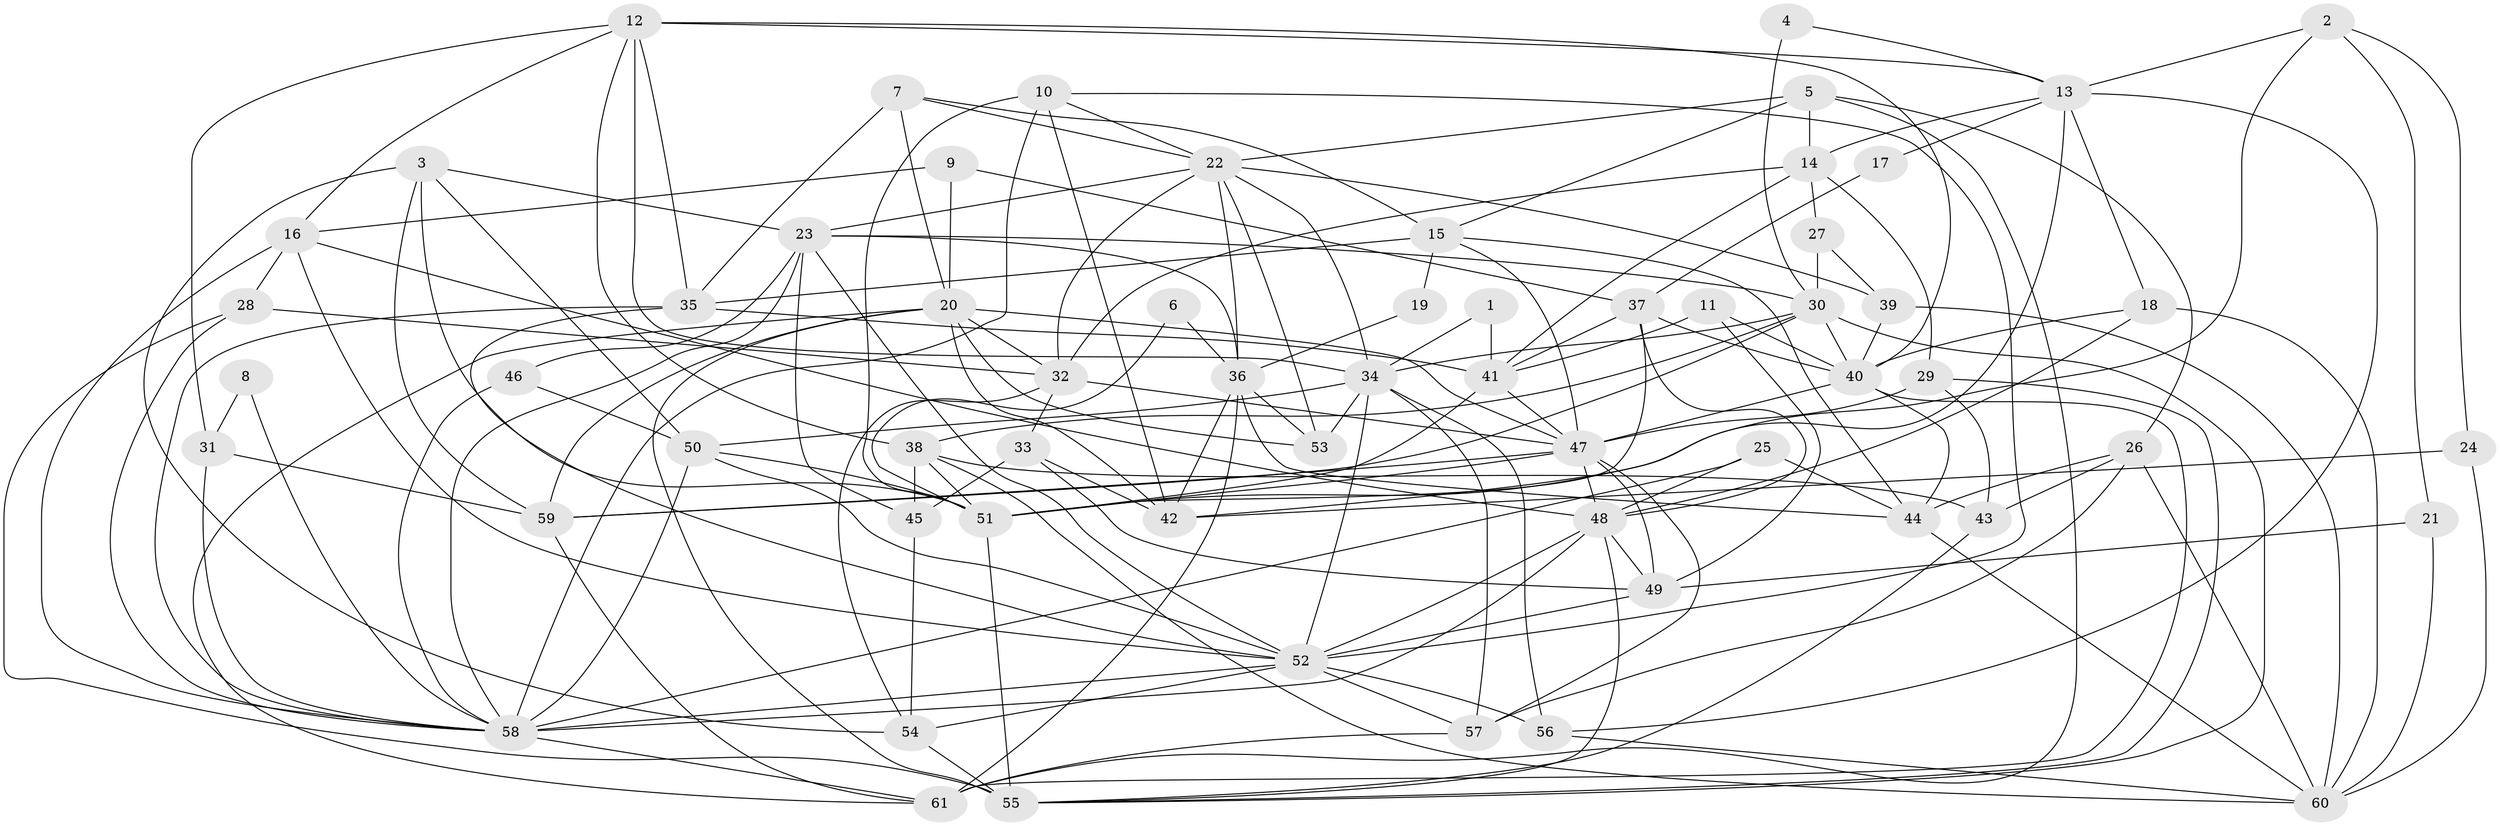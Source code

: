 // original degree distribution, {5: 0.18032786885245902, 4: 0.2459016393442623, 2: 0.1721311475409836, 9: 0.00819672131147541, 3: 0.2540983606557377, 8: 0.03278688524590164, 6: 0.07377049180327869, 7: 0.03278688524590164}
// Generated by graph-tools (version 1.1) at 2025/50/03/09/25 03:50:06]
// undirected, 61 vertices, 172 edges
graph export_dot {
graph [start="1"]
  node [color=gray90,style=filled];
  1;
  2;
  3;
  4;
  5;
  6;
  7;
  8;
  9;
  10;
  11;
  12;
  13;
  14;
  15;
  16;
  17;
  18;
  19;
  20;
  21;
  22;
  23;
  24;
  25;
  26;
  27;
  28;
  29;
  30;
  31;
  32;
  33;
  34;
  35;
  36;
  37;
  38;
  39;
  40;
  41;
  42;
  43;
  44;
  45;
  46;
  47;
  48;
  49;
  50;
  51;
  52;
  53;
  54;
  55;
  56;
  57;
  58;
  59;
  60;
  61;
  1 -- 34 [weight=1.0];
  1 -- 41 [weight=1.0];
  2 -- 13 [weight=1.0];
  2 -- 21 [weight=1.0];
  2 -- 24 [weight=1.0];
  2 -- 51 [weight=1.0];
  3 -- 23 [weight=1.0];
  3 -- 50 [weight=1.0];
  3 -- 51 [weight=1.0];
  3 -- 54 [weight=1.0];
  3 -- 59 [weight=1.0];
  4 -- 13 [weight=1.0];
  4 -- 30 [weight=1.0];
  5 -- 14 [weight=1.0];
  5 -- 15 [weight=1.0];
  5 -- 22 [weight=1.0];
  5 -- 26 [weight=1.0];
  5 -- 61 [weight=1.0];
  6 -- 36 [weight=1.0];
  6 -- 51 [weight=1.0];
  7 -- 15 [weight=1.0];
  7 -- 20 [weight=1.0];
  7 -- 22 [weight=1.0];
  7 -- 35 [weight=1.0];
  8 -- 31 [weight=1.0];
  8 -- 58 [weight=1.0];
  9 -- 16 [weight=1.0];
  9 -- 20 [weight=1.0];
  9 -- 37 [weight=1.0];
  10 -- 22 [weight=1.0];
  10 -- 42 [weight=1.0];
  10 -- 51 [weight=1.0];
  10 -- 52 [weight=1.0];
  10 -- 58 [weight=2.0];
  11 -- 40 [weight=1.0];
  11 -- 41 [weight=1.0];
  11 -- 49 [weight=1.0];
  12 -- 13 [weight=1.0];
  12 -- 16 [weight=1.0];
  12 -- 31 [weight=1.0];
  12 -- 34 [weight=2.0];
  12 -- 35 [weight=1.0];
  12 -- 38 [weight=1.0];
  12 -- 40 [weight=1.0];
  13 -- 14 [weight=1.0];
  13 -- 17 [weight=1.0];
  13 -- 18 [weight=1.0];
  13 -- 42 [weight=1.0];
  13 -- 56 [weight=1.0];
  14 -- 27 [weight=1.0];
  14 -- 29 [weight=1.0];
  14 -- 32 [weight=1.0];
  14 -- 41 [weight=1.0];
  15 -- 19 [weight=1.0];
  15 -- 35 [weight=1.0];
  15 -- 44 [weight=1.0];
  15 -- 47 [weight=1.0];
  16 -- 28 [weight=1.0];
  16 -- 48 [weight=1.0];
  16 -- 52 [weight=1.0];
  16 -- 58 [weight=1.0];
  17 -- 37 [weight=1.0];
  18 -- 40 [weight=1.0];
  18 -- 48 [weight=1.0];
  18 -- 60 [weight=1.0];
  19 -- 36 [weight=1.0];
  20 -- 32 [weight=1.0];
  20 -- 42 [weight=1.0];
  20 -- 47 [weight=2.0];
  20 -- 53 [weight=1.0];
  20 -- 55 [weight=1.0];
  20 -- 59 [weight=1.0];
  20 -- 61 [weight=1.0];
  21 -- 49 [weight=1.0];
  21 -- 60 [weight=1.0];
  22 -- 23 [weight=1.0];
  22 -- 32 [weight=1.0];
  22 -- 34 [weight=1.0];
  22 -- 36 [weight=1.0];
  22 -- 39 [weight=1.0];
  22 -- 53 [weight=1.0];
  23 -- 30 [weight=1.0];
  23 -- 36 [weight=1.0];
  23 -- 45 [weight=1.0];
  23 -- 46 [weight=1.0];
  23 -- 52 [weight=1.0];
  23 -- 58 [weight=1.0];
  24 -- 42 [weight=1.0];
  24 -- 60 [weight=1.0];
  25 -- 44 [weight=1.0];
  25 -- 48 [weight=1.0];
  25 -- 58 [weight=1.0];
  26 -- 43 [weight=1.0];
  26 -- 44 [weight=1.0];
  26 -- 57 [weight=1.0];
  26 -- 60 [weight=1.0];
  27 -- 30 [weight=1.0];
  27 -- 39 [weight=1.0];
  28 -- 32 [weight=1.0];
  28 -- 55 [weight=1.0];
  28 -- 58 [weight=1.0];
  29 -- 43 [weight=1.0];
  29 -- 47 [weight=1.0];
  29 -- 55 [weight=1.0];
  30 -- 34 [weight=1.0];
  30 -- 38 [weight=1.0];
  30 -- 40 [weight=1.0];
  30 -- 55 [weight=1.0];
  30 -- 59 [weight=1.0];
  31 -- 58 [weight=1.0];
  31 -- 59 [weight=1.0];
  32 -- 33 [weight=1.0];
  32 -- 47 [weight=1.0];
  32 -- 54 [weight=1.0];
  33 -- 42 [weight=1.0];
  33 -- 45 [weight=1.0];
  33 -- 49 [weight=1.0];
  34 -- 50 [weight=1.0];
  34 -- 52 [weight=1.0];
  34 -- 53 [weight=1.0];
  34 -- 56 [weight=1.0];
  34 -- 57 [weight=1.0];
  35 -- 41 [weight=1.0];
  35 -- 52 [weight=1.0];
  35 -- 58 [weight=1.0];
  36 -- 42 [weight=1.0];
  36 -- 44 [weight=1.0];
  36 -- 53 [weight=1.0];
  36 -- 61 [weight=1.0];
  37 -- 40 [weight=1.0];
  37 -- 41 [weight=1.0];
  37 -- 48 [weight=1.0];
  37 -- 51 [weight=1.0];
  38 -- 43 [weight=1.0];
  38 -- 45 [weight=1.0];
  38 -- 51 [weight=1.0];
  38 -- 60 [weight=1.0];
  39 -- 40 [weight=1.0];
  39 -- 60 [weight=1.0];
  40 -- 44 [weight=1.0];
  40 -- 47 [weight=1.0];
  40 -- 61 [weight=1.0];
  41 -- 47 [weight=1.0];
  41 -- 51 [weight=1.0];
  43 -- 55 [weight=1.0];
  44 -- 60 [weight=1.0];
  45 -- 54 [weight=1.0];
  46 -- 50 [weight=1.0];
  46 -- 58 [weight=1.0];
  47 -- 48 [weight=1.0];
  47 -- 49 [weight=1.0];
  47 -- 51 [weight=1.0];
  47 -- 57 [weight=1.0];
  47 -- 59 [weight=1.0];
  48 -- 49 [weight=1.0];
  48 -- 52 [weight=1.0];
  48 -- 55 [weight=1.0];
  48 -- 58 [weight=1.0];
  49 -- 52 [weight=1.0];
  50 -- 51 [weight=1.0];
  50 -- 52 [weight=1.0];
  50 -- 58 [weight=1.0];
  51 -- 55 [weight=1.0];
  52 -- 54 [weight=1.0];
  52 -- 56 [weight=1.0];
  52 -- 57 [weight=1.0];
  52 -- 58 [weight=1.0];
  54 -- 55 [weight=2.0];
  56 -- 60 [weight=1.0];
  57 -- 61 [weight=1.0];
  58 -- 61 [weight=1.0];
  59 -- 61 [weight=1.0];
}
